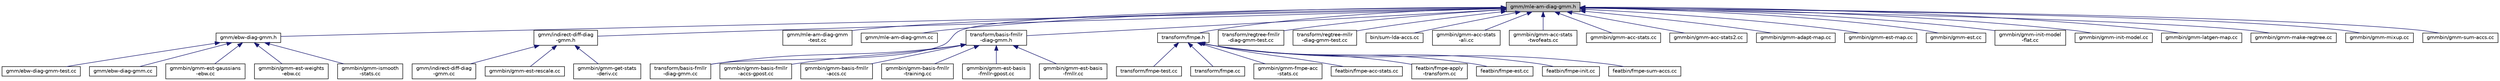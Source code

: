 digraph "gmm/mle-am-diag-gmm.h"
{
  edge [fontname="Helvetica",fontsize="10",labelfontname="Helvetica",labelfontsize="10"];
  node [fontname="Helvetica",fontsize="10",shape=record];
  Node74 [label="gmm/mle-am-diag-gmm.h",height=0.2,width=0.4,color="black", fillcolor="grey75", style="filled", fontcolor="black"];
  Node74 -> Node75 [dir="back",color="midnightblue",fontsize="10",style="solid",fontname="Helvetica"];
  Node75 [label="gmm/ebw-diag-gmm.h",height=0.2,width=0.4,color="black", fillcolor="white", style="filled",URL="$ebw-diag-gmm_8h.html"];
  Node75 -> Node76 [dir="back",color="midnightblue",fontsize="10",style="solid",fontname="Helvetica"];
  Node76 [label="gmm/ebw-diag-gmm-test.cc",height=0.2,width=0.4,color="black", fillcolor="white", style="filled",URL="$ebw-diag-gmm-test_8cc.html"];
  Node75 -> Node77 [dir="back",color="midnightblue",fontsize="10",style="solid",fontname="Helvetica"];
  Node77 [label="gmm/ebw-diag-gmm.cc",height=0.2,width=0.4,color="black", fillcolor="white", style="filled",URL="$ebw-diag-gmm_8cc.html"];
  Node75 -> Node78 [dir="back",color="midnightblue",fontsize="10",style="solid",fontname="Helvetica"];
  Node78 [label="gmmbin/gmm-est-gaussians\l-ebw.cc",height=0.2,width=0.4,color="black", fillcolor="white", style="filled",URL="$gmm-est-gaussians-ebw_8cc.html"];
  Node75 -> Node79 [dir="back",color="midnightblue",fontsize="10",style="solid",fontname="Helvetica"];
  Node79 [label="gmmbin/gmm-est-weights\l-ebw.cc",height=0.2,width=0.4,color="black", fillcolor="white", style="filled",URL="$gmm-est-weights-ebw_8cc.html"];
  Node75 -> Node80 [dir="back",color="midnightblue",fontsize="10",style="solid",fontname="Helvetica"];
  Node80 [label="gmmbin/gmm-ismooth\l-stats.cc",height=0.2,width=0.4,color="black", fillcolor="white", style="filled",URL="$gmm-ismooth-stats_8cc.html"];
  Node74 -> Node81 [dir="back",color="midnightblue",fontsize="10",style="solid",fontname="Helvetica"];
  Node81 [label="gmm/indirect-diff-diag\l-gmm.h",height=0.2,width=0.4,color="black", fillcolor="white", style="filled",URL="$indirect-diff-diag-gmm_8h.html"];
  Node81 -> Node82 [dir="back",color="midnightblue",fontsize="10",style="solid",fontname="Helvetica"];
  Node82 [label="gmm/indirect-diff-diag\l-gmm.cc",height=0.2,width=0.4,color="black", fillcolor="white", style="filled",URL="$indirect-diff-diag-gmm_8cc.html"];
  Node81 -> Node83 [dir="back",color="midnightblue",fontsize="10",style="solid",fontname="Helvetica"];
  Node83 [label="gmmbin/gmm-est-rescale.cc",height=0.2,width=0.4,color="black", fillcolor="white", style="filled",URL="$gmm-est-rescale_8cc.html"];
  Node81 -> Node84 [dir="back",color="midnightblue",fontsize="10",style="solid",fontname="Helvetica"];
  Node84 [label="gmmbin/gmm-get-stats\l-deriv.cc",height=0.2,width=0.4,color="black", fillcolor="white", style="filled",URL="$gmm-get-stats-deriv_8cc.html"];
  Node74 -> Node85 [dir="back",color="midnightblue",fontsize="10",style="solid",fontname="Helvetica"];
  Node85 [label="gmm/mle-am-diag-gmm\l-test.cc",height=0.2,width=0.4,color="black", fillcolor="white", style="filled",URL="$mle-am-diag-gmm-test_8cc.html"];
  Node74 -> Node86 [dir="back",color="midnightblue",fontsize="10",style="solid",fontname="Helvetica"];
  Node86 [label="gmm/mle-am-diag-gmm.cc",height=0.2,width=0.4,color="black", fillcolor="white", style="filled",URL="$mle-am-diag-gmm_8cc.html"];
  Node74 -> Node87 [dir="back",color="midnightblue",fontsize="10",style="solid",fontname="Helvetica"];
  Node87 [label="transform/basis-fmllr\l-diag-gmm.cc",height=0.2,width=0.4,color="black", fillcolor="white", style="filled",URL="$basis-fmllr-diag-gmm_8cc.html"];
  Node74 -> Node88 [dir="back",color="midnightblue",fontsize="10",style="solid",fontname="Helvetica"];
  Node88 [label="transform/basis-fmllr\l-diag-gmm.h",height=0.2,width=0.4,color="black", fillcolor="white", style="filled",URL="$basis-fmllr-diag-gmm_8h.html"];
  Node88 -> Node87 [dir="back",color="midnightblue",fontsize="10",style="solid",fontname="Helvetica"];
  Node88 -> Node89 [dir="back",color="midnightblue",fontsize="10",style="solid",fontname="Helvetica"];
  Node89 [label="gmmbin/gmm-basis-fmllr\l-accs-gpost.cc",height=0.2,width=0.4,color="black", fillcolor="white", style="filled",URL="$gmm-basis-fmllr-accs-gpost_8cc.html"];
  Node88 -> Node90 [dir="back",color="midnightblue",fontsize="10",style="solid",fontname="Helvetica"];
  Node90 [label="gmmbin/gmm-basis-fmllr\l-accs.cc",height=0.2,width=0.4,color="black", fillcolor="white", style="filled",URL="$gmm-basis-fmllr-accs_8cc.html"];
  Node88 -> Node91 [dir="back",color="midnightblue",fontsize="10",style="solid",fontname="Helvetica"];
  Node91 [label="gmmbin/gmm-basis-fmllr\l-training.cc",height=0.2,width=0.4,color="black", fillcolor="white", style="filled",URL="$gmm-basis-fmllr-training_8cc.html"];
  Node88 -> Node92 [dir="back",color="midnightblue",fontsize="10",style="solid",fontname="Helvetica"];
  Node92 [label="gmmbin/gmm-est-basis\l-fmllr-gpost.cc",height=0.2,width=0.4,color="black", fillcolor="white", style="filled",URL="$gmm-est-basis-fmllr-gpost_8cc.html"];
  Node88 -> Node93 [dir="back",color="midnightblue",fontsize="10",style="solid",fontname="Helvetica"];
  Node93 [label="gmmbin/gmm-est-basis\l-fmllr.cc",height=0.2,width=0.4,color="black", fillcolor="white", style="filled",URL="$gmm-est-basis-fmllr_8cc.html"];
  Node74 -> Node94 [dir="back",color="midnightblue",fontsize="10",style="solid",fontname="Helvetica"];
  Node94 [label="transform/fmpe.h",height=0.2,width=0.4,color="black", fillcolor="white", style="filled",URL="$fmpe_8h.html"];
  Node94 -> Node95 [dir="back",color="midnightblue",fontsize="10",style="solid",fontname="Helvetica"];
  Node95 [label="transform/fmpe-test.cc",height=0.2,width=0.4,color="black", fillcolor="white", style="filled",URL="$fmpe-test_8cc.html"];
  Node94 -> Node96 [dir="back",color="midnightblue",fontsize="10",style="solid",fontname="Helvetica"];
  Node96 [label="transform/fmpe.cc",height=0.2,width=0.4,color="black", fillcolor="white", style="filled",URL="$fmpe_8cc.html"];
  Node94 -> Node97 [dir="back",color="midnightblue",fontsize="10",style="solid",fontname="Helvetica"];
  Node97 [label="gmmbin/gmm-fmpe-acc\l-stats.cc",height=0.2,width=0.4,color="black", fillcolor="white", style="filled",URL="$gmm-fmpe-acc-stats_8cc.html"];
  Node94 -> Node98 [dir="back",color="midnightblue",fontsize="10",style="solid",fontname="Helvetica"];
  Node98 [label="featbin/fmpe-acc-stats.cc",height=0.2,width=0.4,color="black", fillcolor="white", style="filled",URL="$fmpe-acc-stats_8cc.html"];
  Node94 -> Node99 [dir="back",color="midnightblue",fontsize="10",style="solid",fontname="Helvetica"];
  Node99 [label="featbin/fmpe-apply\l-transform.cc",height=0.2,width=0.4,color="black", fillcolor="white", style="filled",URL="$fmpe-apply-transform_8cc.html"];
  Node94 -> Node100 [dir="back",color="midnightblue",fontsize="10",style="solid",fontname="Helvetica"];
  Node100 [label="featbin/fmpe-est.cc",height=0.2,width=0.4,color="black", fillcolor="white", style="filled",URL="$fmpe-est_8cc.html"];
  Node94 -> Node101 [dir="back",color="midnightblue",fontsize="10",style="solid",fontname="Helvetica"];
  Node101 [label="featbin/fmpe-init.cc",height=0.2,width=0.4,color="black", fillcolor="white", style="filled",URL="$fmpe-init_8cc.html"];
  Node94 -> Node102 [dir="back",color="midnightblue",fontsize="10",style="solid",fontname="Helvetica"];
  Node102 [label="featbin/fmpe-sum-accs.cc",height=0.2,width=0.4,color="black", fillcolor="white", style="filled",URL="$fmpe-sum-accs_8cc.html"];
  Node74 -> Node103 [dir="back",color="midnightblue",fontsize="10",style="solid",fontname="Helvetica"];
  Node103 [label="transform/regtree-fmllr\l-diag-gmm-test.cc",height=0.2,width=0.4,color="black", fillcolor="white", style="filled",URL="$regtree-fmllr-diag-gmm-test_8cc.html"];
  Node74 -> Node104 [dir="back",color="midnightblue",fontsize="10",style="solid",fontname="Helvetica"];
  Node104 [label="transform/regtree-mllr\l-diag-gmm-test.cc",height=0.2,width=0.4,color="black", fillcolor="white", style="filled",URL="$regtree-mllr-diag-gmm-test_8cc.html"];
  Node74 -> Node105 [dir="back",color="midnightblue",fontsize="10",style="solid",fontname="Helvetica"];
  Node105 [label="bin/sum-lda-accs.cc",height=0.2,width=0.4,color="black", fillcolor="white", style="filled",URL="$sum-lda-accs_8cc.html"];
  Node74 -> Node106 [dir="back",color="midnightblue",fontsize="10",style="solid",fontname="Helvetica"];
  Node106 [label="gmmbin/gmm-acc-stats\l-ali.cc",height=0.2,width=0.4,color="black", fillcolor="white", style="filled",URL="$gmm-acc-stats-ali_8cc.html"];
  Node74 -> Node107 [dir="back",color="midnightblue",fontsize="10",style="solid",fontname="Helvetica"];
  Node107 [label="gmmbin/gmm-acc-stats\l-twofeats.cc",height=0.2,width=0.4,color="black", fillcolor="white", style="filled",URL="$gmm-acc-stats-twofeats_8cc.html"];
  Node74 -> Node108 [dir="back",color="midnightblue",fontsize="10",style="solid",fontname="Helvetica"];
  Node108 [label="gmmbin/gmm-acc-stats.cc",height=0.2,width=0.4,color="black", fillcolor="white", style="filled",URL="$gmm-acc-stats_8cc.html"];
  Node74 -> Node109 [dir="back",color="midnightblue",fontsize="10",style="solid",fontname="Helvetica"];
  Node109 [label="gmmbin/gmm-acc-stats2.cc",height=0.2,width=0.4,color="black", fillcolor="white", style="filled",URL="$gmm-acc-stats2_8cc.html"];
  Node74 -> Node110 [dir="back",color="midnightblue",fontsize="10",style="solid",fontname="Helvetica"];
  Node110 [label="gmmbin/gmm-adapt-map.cc",height=0.2,width=0.4,color="black", fillcolor="white", style="filled",URL="$gmm-adapt-map_8cc.html"];
  Node74 -> Node111 [dir="back",color="midnightblue",fontsize="10",style="solid",fontname="Helvetica"];
  Node111 [label="gmmbin/gmm-est-map.cc",height=0.2,width=0.4,color="black", fillcolor="white", style="filled",URL="$gmm-est-map_8cc.html"];
  Node74 -> Node112 [dir="back",color="midnightblue",fontsize="10",style="solid",fontname="Helvetica"];
  Node112 [label="gmmbin/gmm-est.cc",height=0.2,width=0.4,color="black", fillcolor="white", style="filled",URL="$gmm-est_8cc.html"];
  Node74 -> Node113 [dir="back",color="midnightblue",fontsize="10",style="solid",fontname="Helvetica"];
  Node113 [label="gmmbin/gmm-init-model\l-flat.cc",height=0.2,width=0.4,color="black", fillcolor="white", style="filled",URL="$gmm-init-model-flat_8cc.html"];
  Node74 -> Node114 [dir="back",color="midnightblue",fontsize="10",style="solid",fontname="Helvetica"];
  Node114 [label="gmmbin/gmm-init-model.cc",height=0.2,width=0.4,color="black", fillcolor="white", style="filled",URL="$gmm-init-model_8cc.html"];
  Node74 -> Node115 [dir="back",color="midnightblue",fontsize="10",style="solid",fontname="Helvetica"];
  Node115 [label="gmmbin/gmm-latgen-map.cc",height=0.2,width=0.4,color="black", fillcolor="white", style="filled",URL="$gmm-latgen-map_8cc.html"];
  Node74 -> Node116 [dir="back",color="midnightblue",fontsize="10",style="solid",fontname="Helvetica"];
  Node116 [label="gmmbin/gmm-make-regtree.cc",height=0.2,width=0.4,color="black", fillcolor="white", style="filled",URL="$gmm-make-regtree_8cc.html"];
  Node74 -> Node117 [dir="back",color="midnightblue",fontsize="10",style="solid",fontname="Helvetica"];
  Node117 [label="gmmbin/gmm-mixup.cc",height=0.2,width=0.4,color="black", fillcolor="white", style="filled",URL="$gmm-mixup_8cc.html"];
  Node74 -> Node118 [dir="back",color="midnightblue",fontsize="10",style="solid",fontname="Helvetica"];
  Node118 [label="gmmbin/gmm-sum-accs.cc",height=0.2,width=0.4,color="black", fillcolor="white", style="filled",URL="$gmm-sum-accs_8cc.html"];
}
